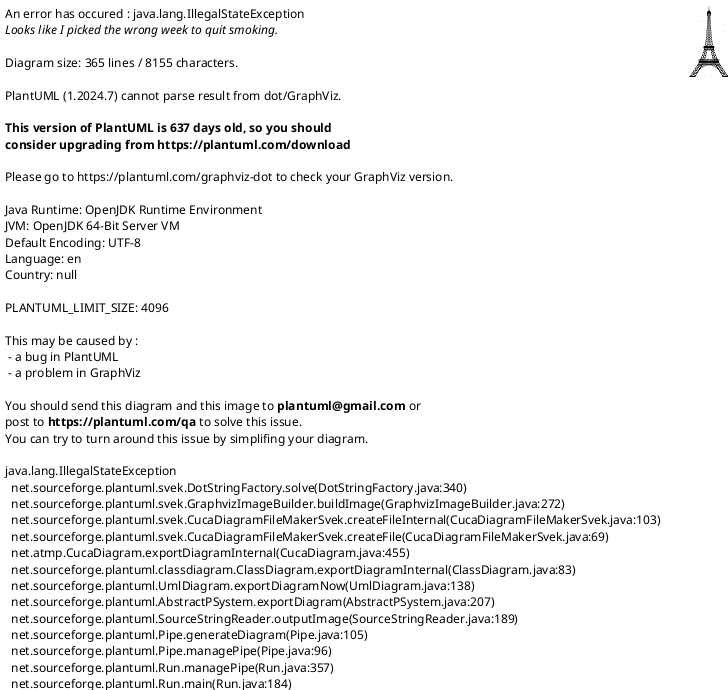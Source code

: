 @startuml
'https://plantuml.com/sequence-diagram
skinparam linetype ortho
hide circle
hide methods

left to right direction



'Classes

package "ECOURSESYSTEMUSER" <<Aggregate>> {

    class SystemUser <<root>> <<Entity>> {
        * Name
        * Username
    }

    class eCourseSystemUser <<root>> <<Entity>> {

    }

    class EmailAdderss <<Value object>>

    class Role <<Entity>> {
        * String name
    }

    class UserStatus <<enum>> {
        + ENABLE
        + DISABLE
    }

    class Password <<value object>>

    class Acronym <<value object>>

    class NIF <<value object>>

    class BirthDate <<value object>>

    class MechanographicNumber <<value object>> <<automatically generated>>

    class Grade <<value object>>

}

package "COURSE" <<aggregate>> {
    class Course <<root>> <<entity>> {
        * name <<unique>>

    }

    enum CourseStatus <<enum>> {
        + OPEN
        + CLOSED
    }

    class CourseCode <<value object>>
}

package "ENROLLMENT" <<aggregate>> {
    class Enrollment <<root>> <<entity>> {
        * id <<unique>> <<automatically generated>>
    }

    enum EnrollmentStatus <<enum>> {
        + PENDING
        + APPROVED
        + REJECTED
    }
}

package "CLASS" <<aggregate>> {
    class Class <<root>> <<event>> {
        * title <<unique>>
        * date
    }

    class Duration <<value object>>
}

package "EXAM" <<aggregate>> {
    class Exam <<root>> <<event>> {
        * code <<unique>>
        * title <<unique>>
        * openDate
        * closeDate
        * CourseCode
    }

    class FormativeExam <<root>> <<event>> {
            * code <<unique>>
            * CourseCode
    }

    class ExamGrade <<value object>>

}

package "QUESTION" <<aggregate>> {
    class Question <<root>> <<event>> {
        * id <<unique>>
        * content
    }

    class QuestionType <<enum>>{
        + MULTIPLE_CHOICE
        + TRUE_OR_FALSE
        + SHORT_ANSWER
        + MATCHING
    }

}

package "SHAREBOARD" <<aggregate>> {
    class Board <<root>> <<entity>> {
        * id <<unique>> <<automatically generated>>
        * boradName
        * maxRows
        * maxColumns
    }

    class Cell <<entity>> {
        * id
        * content
    }

    class ColumnCell <<entity>> {
        * id
        * columnTittle
        * column
    }

    class RowCell <<entity>> {
        * id
        * rowTittle
        * row
    }
    class BoardChanges <<entity>> {
        * id
        * content
        * BoardChanges
    }
    class BoardChangedEvent <<event>> {
    }

    BoardChanges "1" -- "1" BoardChangedEvent
    Board "1" -- "*" BoardChanges
}

package "Post-It" <<agreggate>> {

    class PostIt <<root>> <<entity>> {
        * id
        * row
        * column
        * content
        * ownUser
    }

    class Content <<value object>> {
        * content
    }
}

package "MEETING" <<aggregate>> {
    class Meeting <<root>> <<event>> {
        * date
        * time
        * duration
    }

}

'Services

class ListUserService <<service>>

class TeachersInCourseService <<service>>

class CourseListService <<service>>

class ListStudentsInCourseService <<service>>

class StudentBulkEnrollmentService <<service>>

class ListGradesStudentService <<service>>

package "EXAM" <<aggregate>> {

class ListExamService <<service>>

class ListGradesService <<service>>

class ListExamCoursesService <<service>>

class ListGradesCoursesService <<service>>

class BoardHistoryService <<service>>

class MeetingParticipantsService <<service>>

class VerifyExamService <<service>>

class VerifyFormativeExamService <<service>>

class VerifyQuestionService <<service>>

class VerifQuestionService <<service>>

class TakeExamService <<service>>

class ListExamCoursesService <<service>>

class TakeFormativeExamService <<service>>

class ListFormativeExamCoursesService <<service>>

class CreatePostItService <<service>>





'Relationships

SystemUser -left-> "1" EmailAdderss
SystemUser -left-> "1" Password
SystemUser -left-> "1" Role

eCourseSystemUser --> "1" SystemUser
eCourseSystemUser --> "1" Role
eCourseSystemUser --> "1" UserStatus
eCourseSystemUser --> "1" Acronym
eCourseSystemUser --> "1" NIF
eCourseSystemUser --> "1" BirthDate
eCourseSystemUser --> "1" MechanographicNumber
eCourseSystemUser --> "1" Grade : student has a >

ExamGrade "1" -- "1" eCourseSystemUser : has >

eCourseSystemUser "1" -- "*" eCourseSystemUser : manages >
eCourseSystemUser "1" -- "*" Course : manages >
eCourseSystemUser "1" -- "*" Enrollment : manages >
eCourseSystemUser "1" -- "*" Course : Regent is in charge of >

eCourseSystemUser "*" -- "*" Exam : Student takes >
eCourseSystemUser "*" -- "*" FormativeExam : Student take a >
eCourseSystemUser "*" -- "*" Enrollment : Student requests >
eCourseSystemUser "*" -left- "*" Class : Student participates in >

eCourseSystemUser "1" -- "*" Exam : Teacher creates >
eCourseSystemUser "1" -- "*" Question : Teacher creates >
eCourseSystemUser "1" -- "*" FormativeExam : Teacher creates >
eCourseSystemUser "1" -left- "*" Class : Teacher schedules >


FormativeExam "1" -- "1" ExamGrade : has >
FormativeExam "*" -- "1" CourseCode : has >



eCourseSystemUser "1" -- "*" SharedBoard : owns >
eCourseSystemUser "1"-left- "1" SharedBoard : archives >

eCourseSystemUser "1" -right- "*" Meeting : schedules >
eCourseSystemUser "*" -right- "*" Meeting : invited to >




Course --> "1" CourseStatus
Course --> "1" CourseCode

Course "1" -- "1" Grade : refers to <
Course "1" -- "0..*" Exam : related to <
Course "1" -- "0..*" FormativeExam : related to <

Course "1" - "*" Class : has >
Course "*" - "*" eCourseSystemUser : teacher teaches <
Course "*" - "*" eCourseSystemUser : student is in a <



Enrollment --> "1" EnrollmentStatus
Enrollment "*" -- "1" Course : relative to >




Class --> "1" Duration




eCourseSystemUser --> "*" Board : owns >
eCourseSystemUser --> "*" Board : shared to <
eCourseSystemUser --> "*" PostIt : creates a >
eCourseSystemUser --> "*" PostIt : updates a >
eCourseSystemUser --> "*" PostIt : deletes a >
eCourseSystemUser --> "*" Content : creates a >
eCourseSystemUser --> "*" Content : updates a >
eCourseSystemUser --> "*" Content : deletes a >




Board "1" -left- "1..20" RowCell : has >
Board "1" -left- "1..10" ColumnCell : has >
Board "1" -left- "*" PostIt : has >



ColumnCell -left-|> Cell
RowCell -left-|> Cell



PostIt "*" -left- "*" Content : contains >
PostIt "*" -left- "*" eCourseSystemUser : owns <




Exam "1" -- "1" ExamGrade : has >
Exam "*" -- "1" CourseCode : has >
Exam "*" -- "*" ExamGrade : has >
ExamGrade "*" -- "1" eCourseSystemUser : has >


PostIt "*" -- "*" Content : contains >
PostIt "*" -- "*" eCourseSystemUser : owns <



Grade "1" -right- "1..*" ExamGrade : is calculated with >




'Service Relationships

eCourseSystemUser "1" -left- "*" ListUserService : use >
eCourseSystemUser "1" -right- "*" TeachersInCourseService : use >
eCourseSystemUser "1" -left- "*" StudentBulkEnrollmentService : use >
eCourseSystemUser "1" -left- "*" ListGradesStudentService : use >
eCourseSystemUser "1" -left- "*" MagnamentEnrollmentService : use >
eCourseSystemUser "1" -right- "*" CourseListService : use >
eCourseSystemUser "1" -left- "1" BoradHistoryService : see history of >
eCourseSystemUser "1" -left- "*" VerifyExamService : Teacher use >
eCourseSystemUser "1" -- "*" VerifyFormativeExamService : Teacher use >
eCourseSystemUser "1" -- "*" VerifyQuestionService : Teacher use >
eCourseSystemUser "1" -right- "*" BoradHistoryService : uses >
eCourseSystemUser "1" -- "*" ListStudentsInCourseService : use >
eCourseSystemUser "*" -- "*" ListFutureExamService : Student use >
eCourseSystemUser "*" -- "*" ListGradesService : Student use >
eCourseSystemUser "*" -- "*" ListExamCoursesService : Teacher use >
eCourseSystemUser "*" -- "*" ListGradesCoursesService : Teacher use >
eCourseSystemUser "1" -- "*" MeetingParticipantsService : use >
eCourseSystemUser --> TakeExamService : use >
eCourseSystemUser --> ListExamCoursesService : use >
eCourseSystemUser --> VerifQuestionService : uses >
eCourseSystemUser --> TakeFormativeExamService : use >
eCourseSystemUser --> ListFormativeExamCoursesService : use >
eCourseSystemUser --> CreatePostItService : use >


@enduml